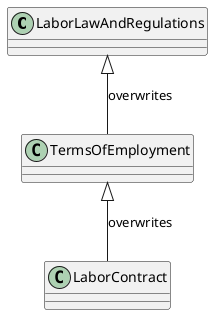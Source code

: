 @startuml

class LaborLawAndRegulations
class TermsOfEmployment
class LaborContract

LaborLawAndRegulations <|-- TermsOfEmployment : overwrites
TermsOfEmployment <|-- LaborContract : overwrites

@enduml